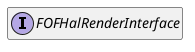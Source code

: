 @startuml
set namespaceSeparator \\
hide members
hide << alias >> circle

interface FOFHalRenderInterface
@enduml
